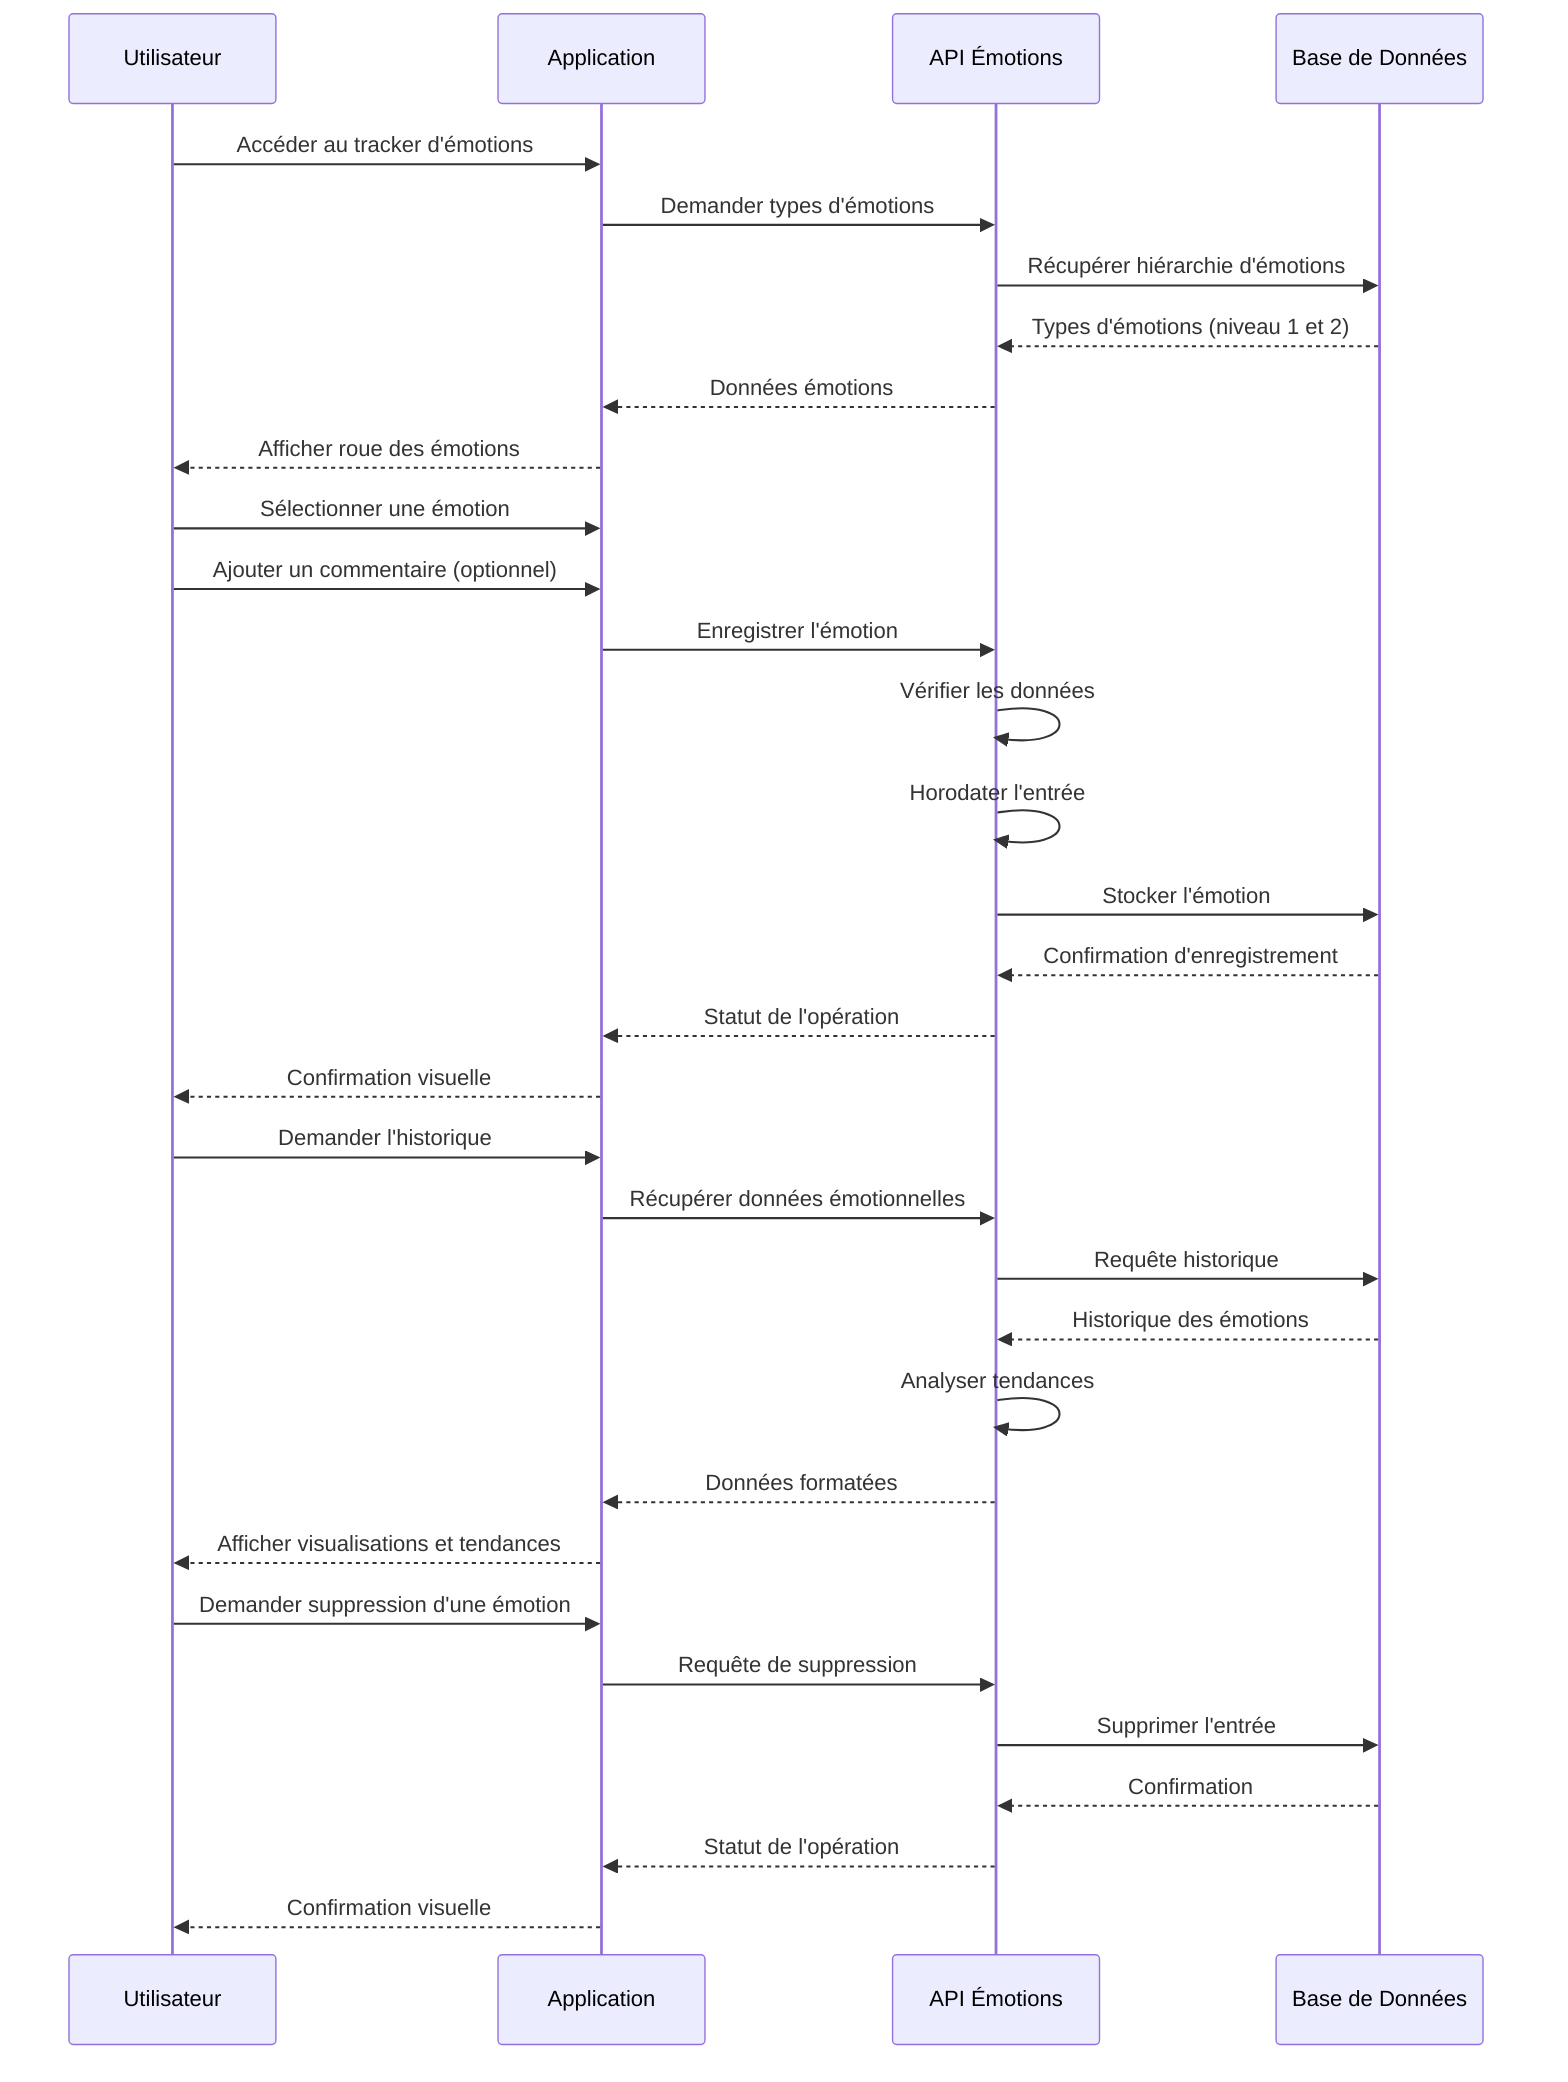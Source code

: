 sequenceDiagram
    participant User as Utilisateur
    participant App as Application
    participant API as API Émotions
    participant DB as Base de Données
    
    %% Consulter les types d'émotions
    User->>App: Accéder au tracker d'émotions
    App->>API: Demander types d'émotions
    API->>DB: Récupérer hiérarchie d'émotions
    DB-->>API: Types d'émotions (niveau 1 et 2)
    API-->>App: Données émotions
    App-->>User: Afficher roue des émotions
    
    %% Ajouter une émotion
    User->>App: Sélectionner une émotion
    User->>App: Ajouter un commentaire (optionnel)
    App->>API: Enregistrer l'émotion
    API->>API: Vérifier les données
    API->>API: Horodater l'entrée
    API->>DB: Stocker l'émotion
    DB-->>API: Confirmation d'enregistrement
    API-->>App: Statut de l'opération
    App-->>User: Confirmation visuelle
    
    %% Consulter l'historique des émotions
    User->>App: Demander l'historique
    App->>API: Récupérer données émotionnelles
    API->>DB: Requête historique
    DB-->>API: Historique des émotions
    API->>API: Analyser tendances
    API-->>App: Données formatées
    App-->>User: Afficher visualisations et tendances
    
    %% Supprimer une émotion
    User->>App: Demander suppression d'une émotion
    App->>API: Requête de suppression
    API->>DB: Supprimer l'entrée
    DB-->>API: Confirmation
    API-->>App: Statut de l'opération
    App-->>User: Confirmation visuelle